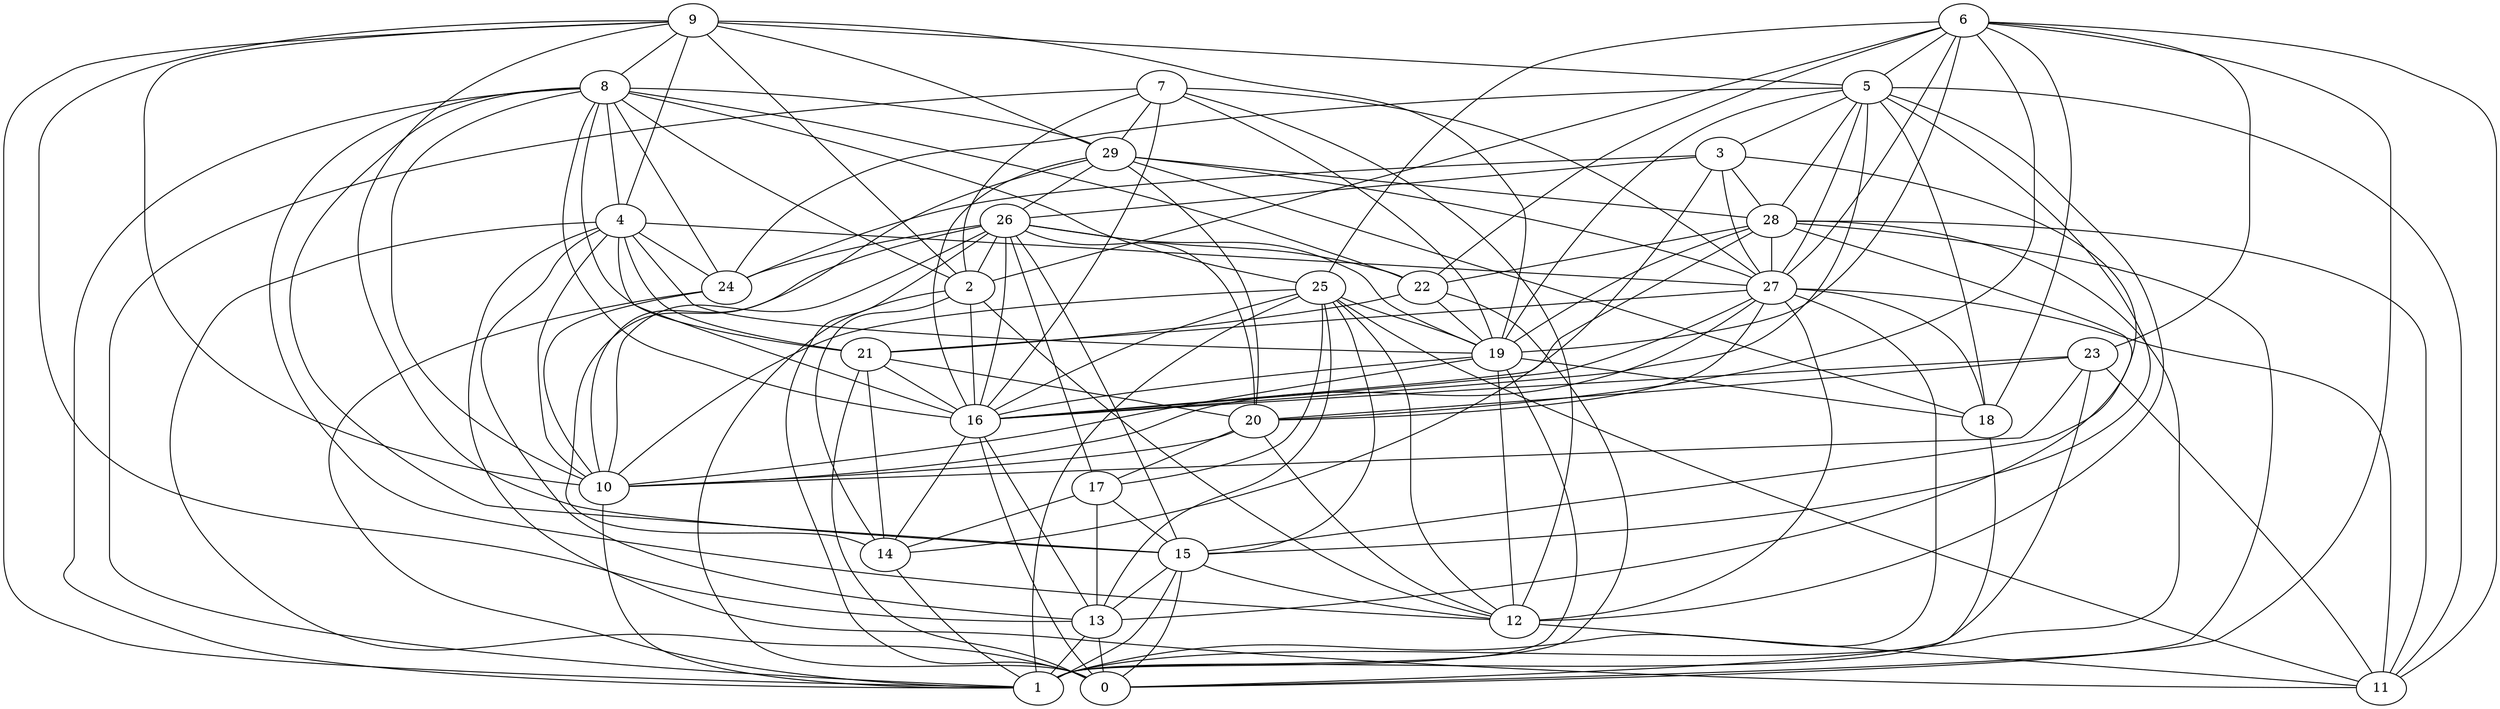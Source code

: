 digraph GG_graph {

subgraph G_graph {
edge [color = black]
"20" -> "17" [dir = none]
"24" -> "1" [dir = none]
"24" -> "10" [dir = none]
"16" -> "13" [dir = none]
"16" -> "0" [dir = none]
"4" -> "10" [dir = none]
"4" -> "21" [dir = none]
"4" -> "24" [dir = none]
"4" -> "16" [dir = none]
"4" -> "19" [dir = none]
"9" -> "13" [dir = none]
"9" -> "15" [dir = none]
"9" -> "5" [dir = none]
"9" -> "8" [dir = none]
"9" -> "4" [dir = none]
"22" -> "21" [dir = none]
"27" -> "11" [dir = none]
"27" -> "21" [dir = none]
"27" -> "20" [dir = none]
"27" -> "16" [dir = none]
"27" -> "10" [dir = none]
"19" -> "10" [dir = none]
"19" -> "16" [dir = none]
"19" -> "18" [dir = none]
"3" -> "26" [dir = none]
"3" -> "27" [dir = none]
"6" -> "23" [dir = none]
"6" -> "2" [dir = none]
"6" -> "19" [dir = none]
"6" -> "27" [dir = none]
"6" -> "5" [dir = none]
"26" -> "10" [dir = none]
"26" -> "0" [dir = none]
"26" -> "16" [dir = none]
"26" -> "19" [dir = none]
"26" -> "2" [dir = none]
"26" -> "17" [dir = none]
"26" -> "14" [dir = none]
"26" -> "20" [dir = none]
"10" -> "1" [dir = none]
"7" -> "1" [dir = none]
"7" -> "29" [dir = none]
"7" -> "12" [dir = none]
"7" -> "2" [dir = none]
"28" -> "27" [dir = none]
"28" -> "0" [dir = none]
"28" -> "16" [dir = none]
"28" -> "11" [dir = none]
"28" -> "22" [dir = none]
"17" -> "14" [dir = none]
"5" -> "18" [dir = none]
"5" -> "3" [dir = none]
"5" -> "24" [dir = none]
"5" -> "19" [dir = none]
"5" -> "15" [dir = none]
"5" -> "27" [dir = none]
"5" -> "28" [dir = none]
"5" -> "12" [dir = none]
"12" -> "11" [dir = none]
"21" -> "20" [dir = none]
"21" -> "0" [dir = none]
"23" -> "16" [dir = none]
"23" -> "11" [dir = none]
"23" -> "10" [dir = none]
"23" -> "1" [dir = none]
"29" -> "20" [dir = none]
"29" -> "10" [dir = none]
"29" -> "18" [dir = none]
"29" -> "27" [dir = none]
"29" -> "28" [dir = none]
"29" -> "16" [dir = none]
"29" -> "26" [dir = none]
"15" -> "1" [dir = none]
"13" -> "0" [dir = none]
"8" -> "16" [dir = none]
"8" -> "24" [dir = none]
"8" -> "2" [dir = none]
"8" -> "22" [dir = none]
"8" -> "25" [dir = none]
"8" -> "29" [dir = none]
"25" -> "19" [dir = none]
"25" -> "12" [dir = none]
"25" -> "17" [dir = none]
"25" -> "16" [dir = none]
"25" -> "10" [dir = none]
"2" -> "0" [dir = none]
"2" -> "14" [dir = none]
"22" -> "1" [dir = none]
"3" -> "15" [dir = none]
"7" -> "19" [dir = none]
"26" -> "24" [dir = none]
"5" -> "16" [dir = none]
"25" -> "13" [dir = none]
"28" -> "13" [dir = none]
"15" -> "0" [dir = none]
"7" -> "27" [dir = none]
"28" -> "1" [dir = none]
"21" -> "14" [dir = none]
"6" -> "22" [dir = none]
"15" -> "13" [dir = none]
"20" -> "10" [dir = none]
"3" -> "14" [dir = none]
"17" -> "15" [dir = none]
"4" -> "0" [dir = none]
"22" -> "19" [dir = none]
"20" -> "12" [dir = none]
"9" -> "2" [dir = none]
"16" -> "14" [dir = none]
"23" -> "20" [dir = none]
"4" -> "13" [dir = none]
"6" -> "25" [dir = none]
"6" -> "11" [dir = none]
"3" -> "28" [dir = none]
"9" -> "19" [dir = none]
"26" -> "22" [dir = none]
"8" -> "10" [dir = none]
"17" -> "13" [dir = none]
"19" -> "12" [dir = none]
"6" -> "20" [dir = none]
"8" -> "4" [dir = none]
"8" -> "12" [dir = none]
"2" -> "16" [dir = none]
"25" -> "15" [dir = none]
"6" -> "0" [dir = none]
"6" -> "18" [dir = none]
"8" -> "1" [dir = none]
"28" -> "19" [dir = none]
"3" -> "24" [dir = none]
"25" -> "1" [dir = none]
"7" -> "16" [dir = none]
"21" -> "16" [dir = none]
"8" -> "15" [dir = none]
"18" -> "0" [dir = none]
"4" -> "11" [dir = none]
"27" -> "18" [dir = none]
"5" -> "11" [dir = none]
"4" -> "27" [dir = none]
"15" -> "12" [dir = none]
"14" -> "1" [dir = none]
"26" -> "15" [dir = none]
"2" -> "12" [dir = none]
"9" -> "29" [dir = none]
"25" -> "11" [dir = none]
"8" -> "21" [dir = none]
"27" -> "12" [dir = none]
"9" -> "1" [dir = none]
"27" -> "1" [dir = none]
"13" -> "1" [dir = none]
"9" -> "10" [dir = none]
"19" -> "1" [dir = none]
}

}
